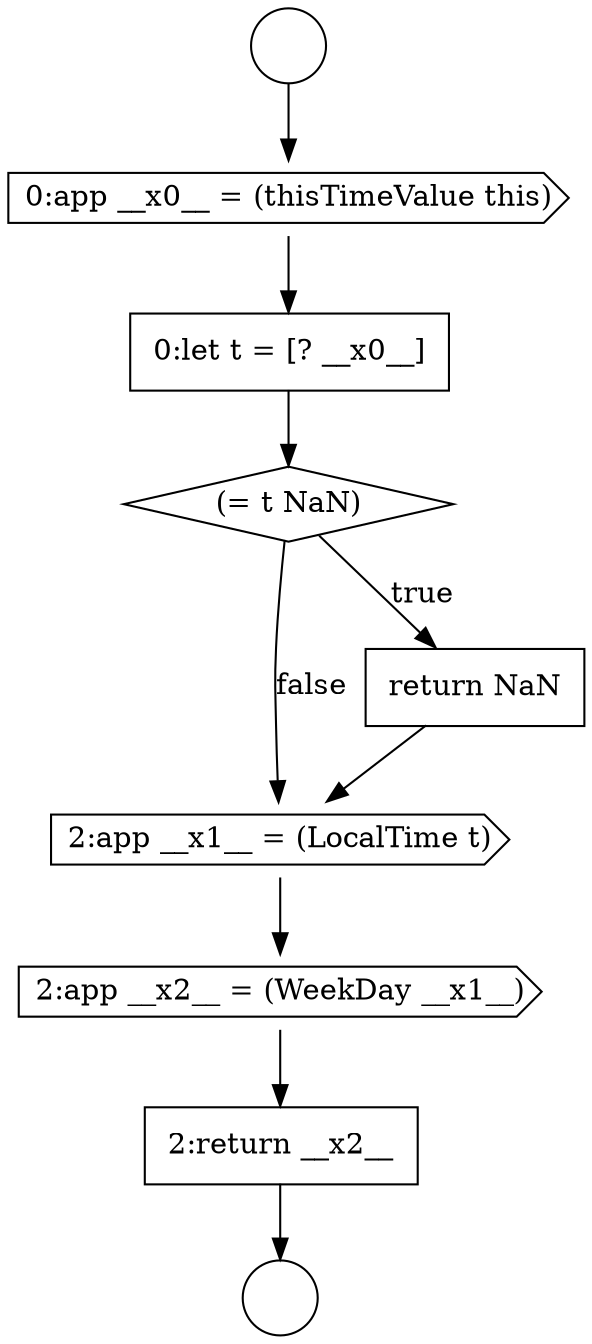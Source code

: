 digraph {
  node11247 [shape=cds, label=<<font color="black">2:app __x1__ = (LocalTime t)</font>> color="black" fillcolor="white" style=filled]
  node11242 [shape=circle label=" " color="black" fillcolor="white" style=filled]
  node11245 [shape=diamond, label=<<font color="black">(= t NaN)</font>> color="black" fillcolor="white" style=filled]
  node11246 [shape=none, margin=0, label=<<font color="black">
    <table border="0" cellborder="1" cellspacing="0" cellpadding="10">
      <tr><td align="left">return NaN</td></tr>
    </table>
  </font>> color="black" fillcolor="white" style=filled]
  node11241 [shape=circle label=" " color="black" fillcolor="white" style=filled]
  node11244 [shape=none, margin=0, label=<<font color="black">
    <table border="0" cellborder="1" cellspacing="0" cellpadding="10">
      <tr><td align="left">0:let t = [? __x0__]</td></tr>
    </table>
  </font>> color="black" fillcolor="white" style=filled]
  node11249 [shape=none, margin=0, label=<<font color="black">
    <table border="0" cellborder="1" cellspacing="0" cellpadding="10">
      <tr><td align="left">2:return __x2__</td></tr>
    </table>
  </font>> color="black" fillcolor="white" style=filled]
  node11243 [shape=cds, label=<<font color="black">0:app __x0__ = (thisTimeValue this)</font>> color="black" fillcolor="white" style=filled]
  node11248 [shape=cds, label=<<font color="black">2:app __x2__ = (WeekDay __x1__)</font>> color="black" fillcolor="white" style=filled]
  node11244 -> node11245 [ color="black"]
  node11245 -> node11246 [label=<<font color="black">true</font>> color="black"]
  node11245 -> node11247 [label=<<font color="black">false</font>> color="black"]
  node11249 -> node11242 [ color="black"]
  node11248 -> node11249 [ color="black"]
  node11241 -> node11243 [ color="black"]
  node11243 -> node11244 [ color="black"]
  node11247 -> node11248 [ color="black"]
  node11246 -> node11247 [ color="black"]
}
